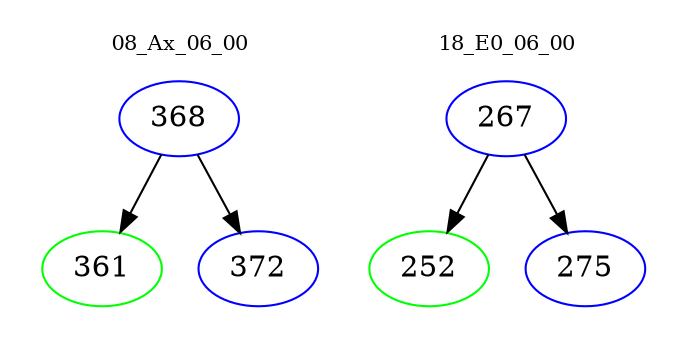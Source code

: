 digraph{
subgraph cluster_0 {
color = white
label = "08_Ax_06_00";
fontsize=10;
T0_368 [label="368", color="blue"]
T0_368 -> T0_361 [color="black"]
T0_361 [label="361", color="green"]
T0_368 -> T0_372 [color="black"]
T0_372 [label="372", color="blue"]
}
subgraph cluster_1 {
color = white
label = "18_E0_06_00";
fontsize=10;
T1_267 [label="267", color="blue"]
T1_267 -> T1_252 [color="black"]
T1_252 [label="252", color="green"]
T1_267 -> T1_275 [color="black"]
T1_275 [label="275", color="blue"]
}
}
